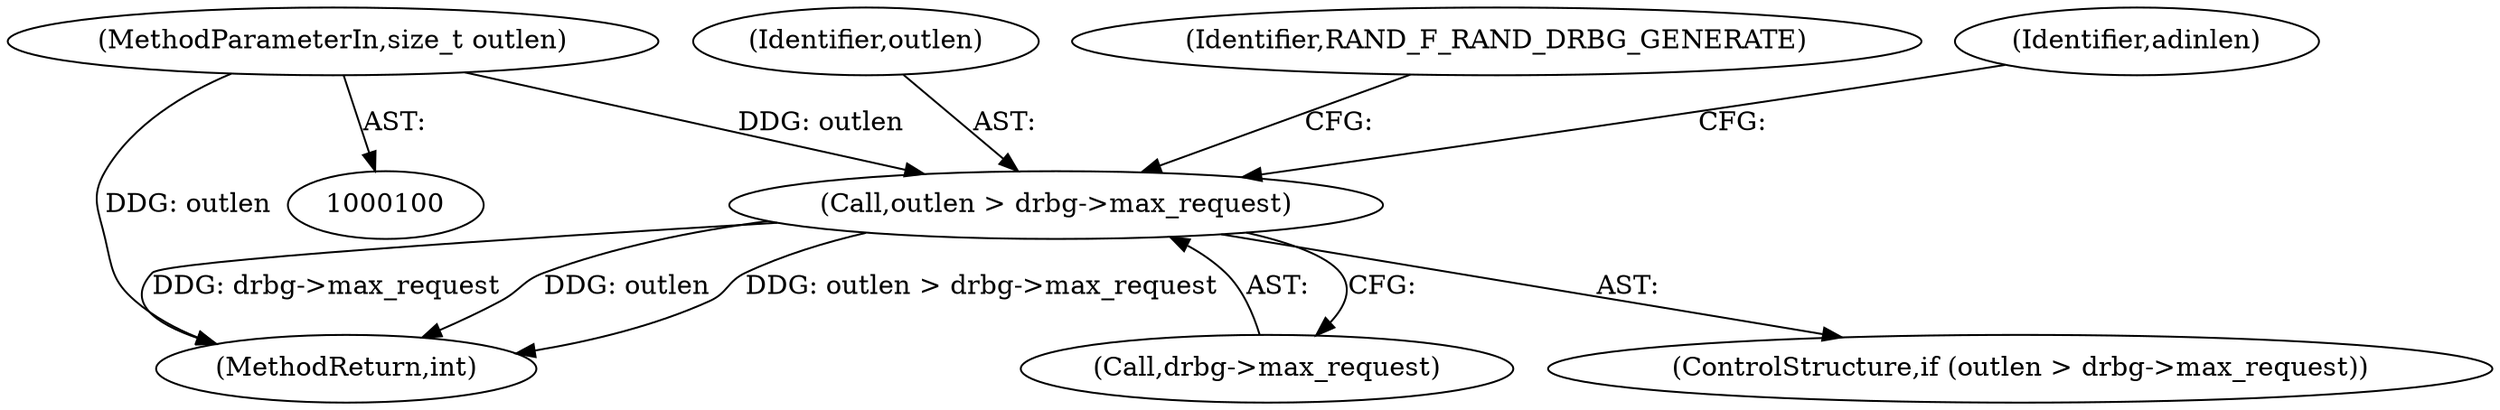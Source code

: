 digraph "0_openssl_1b0fe00e2704b5e20334a16d3c9099d1ba2ef1be_0@pointer" {
"1000149" [label="(Call,outlen > drbg->max_request)"];
"1000103" [label="(MethodParameterIn,size_t outlen)"];
"1000151" [label="(Call,drbg->max_request)"];
"1000189" [label="(MethodReturn,int)"];
"1000149" [label="(Call,outlen > drbg->max_request)"];
"1000148" [label="(ControlStructure,if (outlen > drbg->max_request))"];
"1000150" [label="(Identifier,outlen)"];
"1000103" [label="(MethodParameterIn,size_t outlen)"];
"1000156" [label="(Identifier,RAND_F_RAND_DRBG_GENERATE)"];
"1000162" [label="(Identifier,adinlen)"];
"1000149" -> "1000148"  [label="AST: "];
"1000149" -> "1000151"  [label="CFG: "];
"1000150" -> "1000149"  [label="AST: "];
"1000151" -> "1000149"  [label="AST: "];
"1000156" -> "1000149"  [label="CFG: "];
"1000162" -> "1000149"  [label="CFG: "];
"1000149" -> "1000189"  [label="DDG: drbg->max_request"];
"1000149" -> "1000189"  [label="DDG: outlen"];
"1000149" -> "1000189"  [label="DDG: outlen > drbg->max_request"];
"1000103" -> "1000149"  [label="DDG: outlen"];
"1000103" -> "1000100"  [label="AST: "];
"1000103" -> "1000189"  [label="DDG: outlen"];
}
